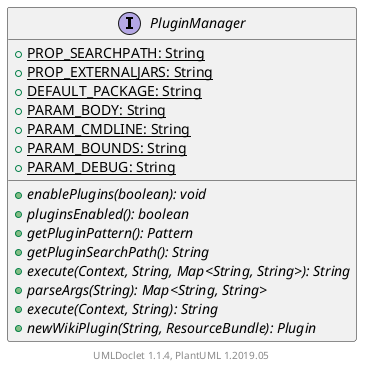 @startuml

    interface PluginManager [[PluginManager.html]] {
        {static} +PROP_SEARCHPATH: String
        {static} +PROP_EXTERNALJARS: String
        {static} +DEFAULT_PACKAGE: String
        {static} +PARAM_BODY: String
        {static} +PARAM_CMDLINE: String
        {static} +PARAM_BOUNDS: String
        {static} +PARAM_DEBUG: String
        {abstract} +enablePlugins(boolean): void
        {abstract} +pluginsEnabled(): boolean
        {abstract} +getPluginPattern(): Pattern
        {abstract} +getPluginSearchPath(): String
        {abstract} +execute(Context, String, Map<String, String>): String
        {abstract} +parseArgs(String): Map<String, String>
        {abstract} +execute(Context, String): String
        {abstract} +newWikiPlugin(String, ResourceBundle): Plugin
    }


    center footer UMLDoclet 1.1.4, PlantUML 1.2019.05
@enduml
